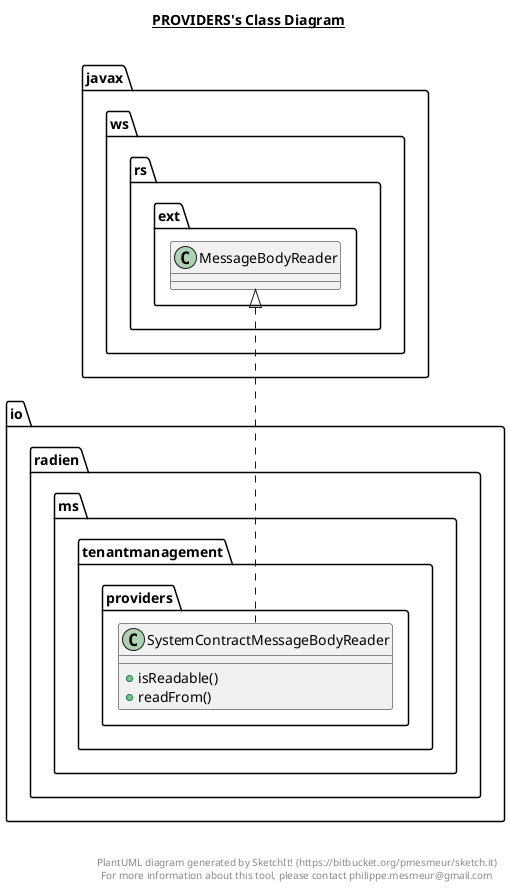 @startuml

title __PROVIDERS's Class Diagram__\n

  namespace io.radien.ms.tenantmanagement {
    namespace providers {
      class io.radien.ms.tenantmanagement.providers.SystemContractMessageBodyReader {
          + isReadable()
          + readFrom()
      }
    }
  }
  

  io.radien.ms.tenantmanagement.providers.SystemContractMessageBodyReader .up.|> javax.ws.rs.ext.MessageBodyReader


right footer


PlantUML diagram generated by SketchIt! (https://bitbucket.org/pmesmeur/sketch.it)
For more information about this tool, please contact philippe.mesmeur@gmail.com
endfooter

@enduml
